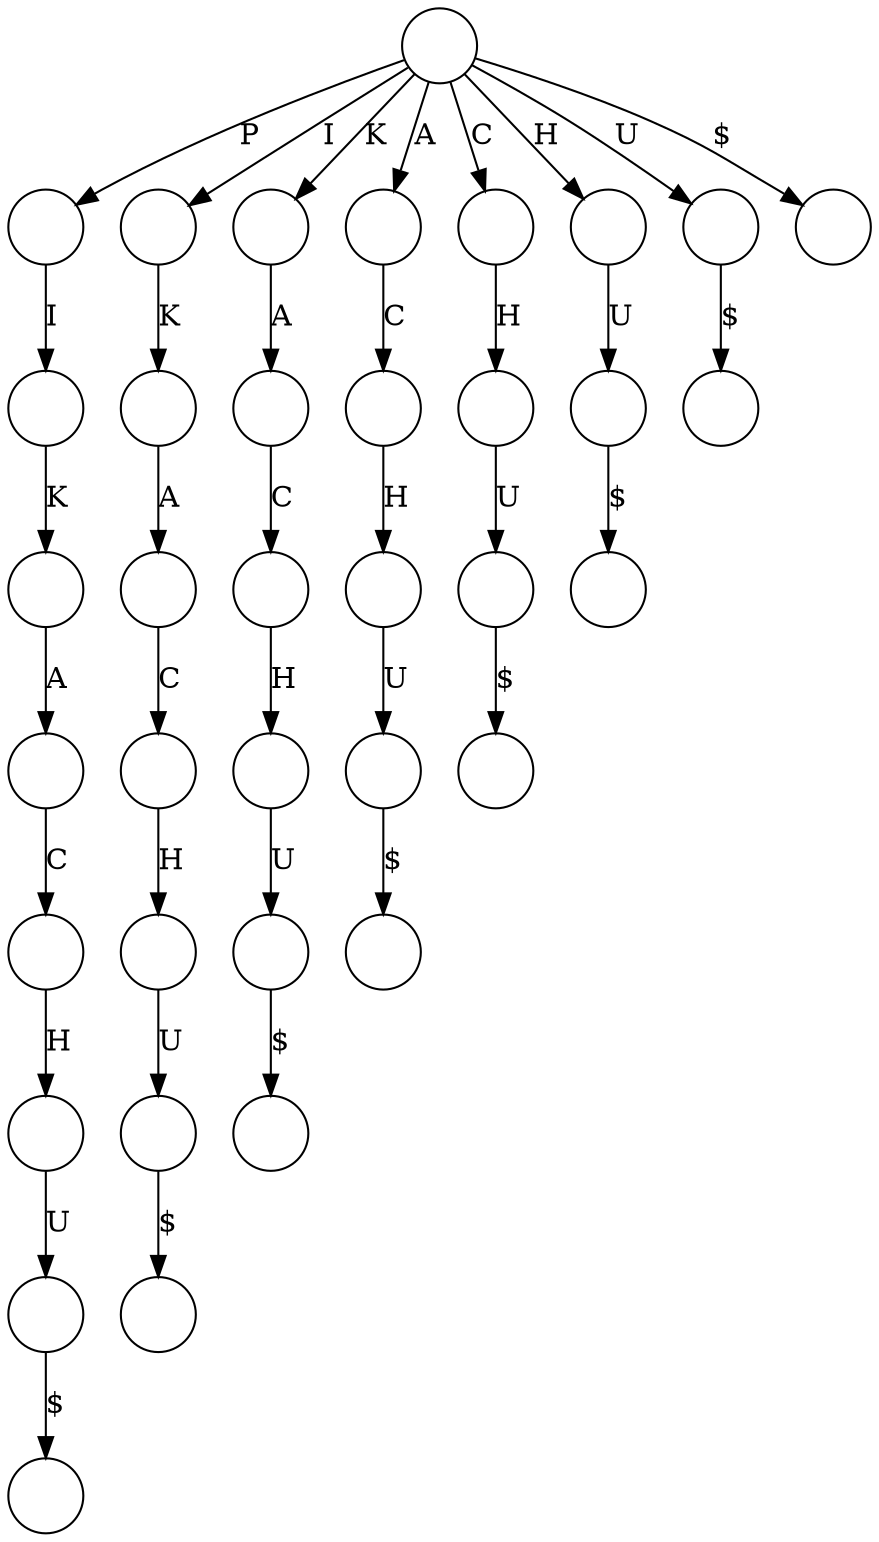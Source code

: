 digraph "Suffix trie" {
  node [shape=circle label=""];
  0 -> 1 [ label="P" ];
  1 -> 2 [ label="I" ];
  2 -> 3 [ label="K" ];
  3 -> 4 [ label="A" ];
  4 -> 5 [ label="C" ];
  5 -> 6 [ label="H" ];
  6 -> 7 [ label="U" ];
  7 -> 8 [ label="$" ];
  0 -> 9 [ label="I" ];
  9 -> 10 [ label="K" ];
  10 -> 11 [ label="A" ];
  11 -> 12 [ label="C" ];
  12 -> 13 [ label="H" ];
  13 -> 14 [ label="U" ];
  14 -> 15 [ label="$" ];
  0 -> 16 [ label="K" ];
  16 -> 17 [ label="A" ];
  17 -> 18 [ label="C" ];
  18 -> 19 [ label="H" ];
  19 -> 20 [ label="U" ];
  20 -> 21 [ label="$" ];
  0 -> 22 [ label="A" ];
  22 -> 23 [ label="C" ];
  23 -> 24 [ label="H" ];
  24 -> 25 [ label="U" ];
  25 -> 26 [ label="$" ];
  0 -> 27 [ label="C" ];
  27 -> 28 [ label="H" ];
  28 -> 29 [ label="U" ];
  29 -> 30 [ label="$" ];
  0 -> 31 [ label="H" ];
  31 -> 32 [ label="U" ];
  32 -> 33 [ label="$" ];
  0 -> 34 [ label="U" ];
  34 -> 35 [ label="$" ];
  0 -> 36 [ label="$" ];
}
